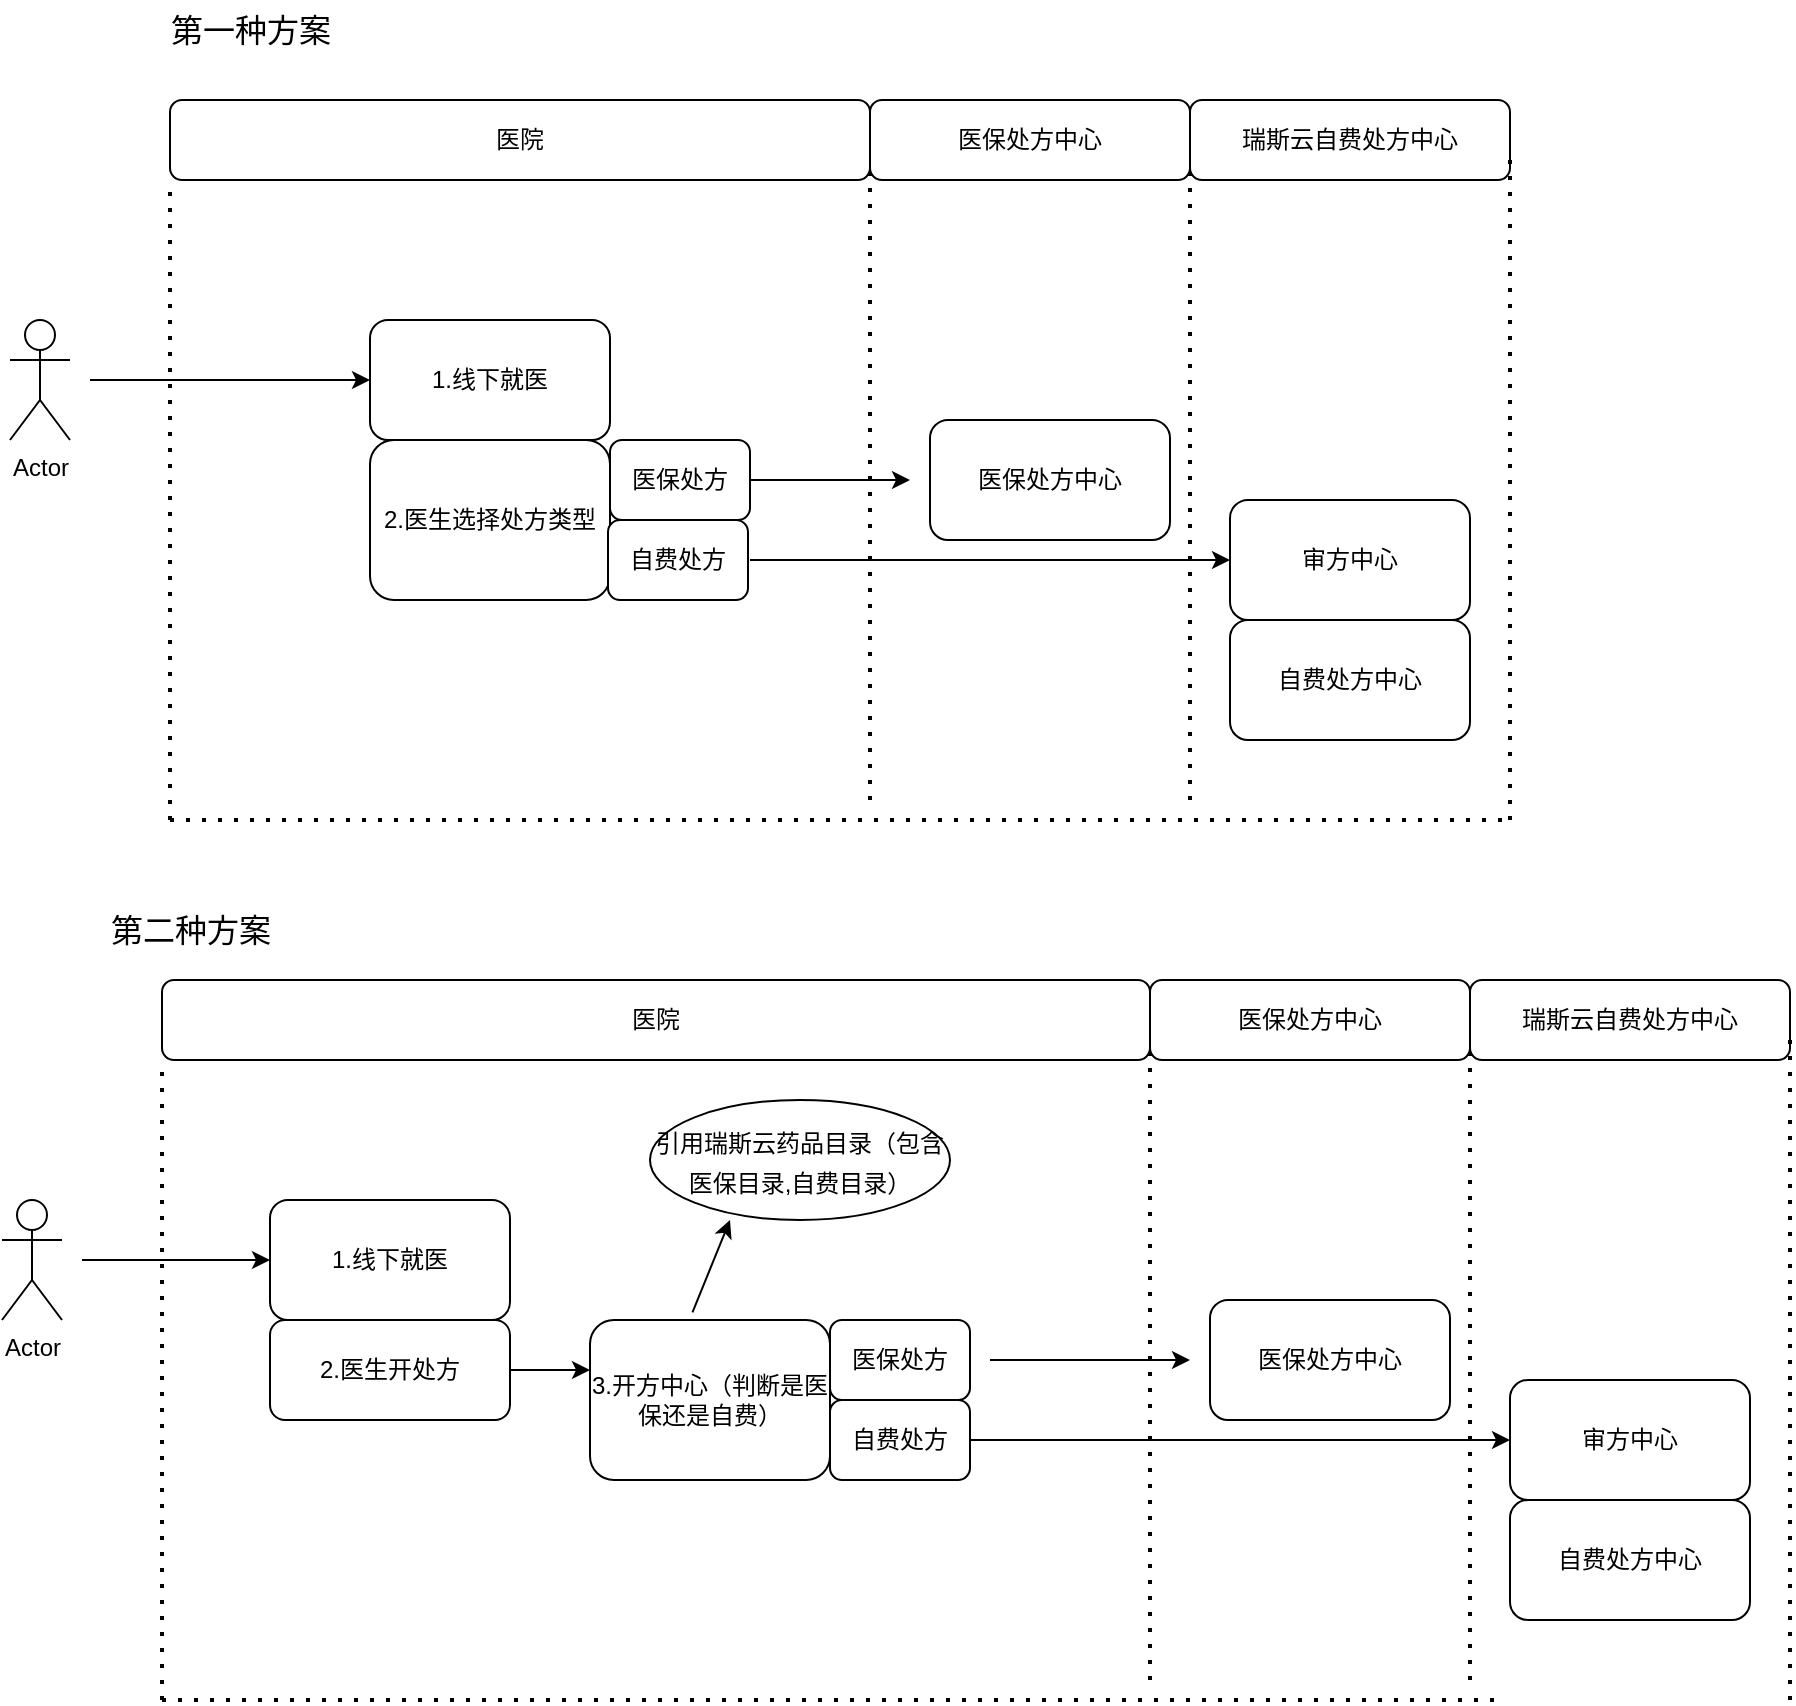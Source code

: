 <mxfile version="20.6.2" type="github">
  <diagram id="yzHeddL_DBlANv4IieoY" name="第 1 页">
    <mxGraphModel dx="1038" dy="575" grid="1" gridSize="10" guides="1" tooltips="1" connect="1" arrows="1" fold="1" page="1" pageScale="1" pageWidth="827" pageHeight="1169" math="0" shadow="0">
      <root>
        <mxCell id="0" />
        <mxCell id="1" parent="0" />
        <mxCell id="uRogulFYkQpIBmfeQ4px-1" value="医院" style="rounded=1;whiteSpace=wrap;html=1;" vertex="1" parent="1">
          <mxGeometry x="160" y="120" width="350" height="40" as="geometry" />
        </mxCell>
        <mxCell id="uRogulFYkQpIBmfeQ4px-2" value="&lt;font style=&quot;font-size: 16px;&quot;&gt;第一种方案&lt;/font&gt;" style="text;html=1;align=center;verticalAlign=middle;resizable=0;points=[];autosize=1;strokeColor=none;fillColor=none;" vertex="1" parent="1">
          <mxGeometry x="150" y="70" width="100" height="30" as="geometry" />
        </mxCell>
        <mxCell id="uRogulFYkQpIBmfeQ4px-5" value="Actor" style="shape=umlActor;verticalLabelPosition=bottom;verticalAlign=top;html=1;outlineConnect=0;" vertex="1" parent="1">
          <mxGeometry x="80" y="230" width="30" height="60" as="geometry" />
        </mxCell>
        <mxCell id="uRogulFYkQpIBmfeQ4px-6" value="" style="endArrow=none;dashed=1;html=1;dashPattern=1 3;strokeWidth=2;rounded=0;entryX=0;entryY=1;entryDx=0;entryDy=0;" edge="1" parent="1" target="uRogulFYkQpIBmfeQ4px-1">
          <mxGeometry width="50" height="50" relative="1" as="geometry">
            <mxPoint x="160" y="480" as="sourcePoint" />
            <mxPoint x="180" y="160" as="targetPoint" />
          </mxGeometry>
        </mxCell>
        <mxCell id="uRogulFYkQpIBmfeQ4px-7" value="" style="endArrow=none;dashed=1;html=1;dashPattern=1 3;strokeWidth=2;rounded=0;entryX=0;entryY=1;entryDx=0;entryDy=0;" edge="1" parent="1">
          <mxGeometry width="50" height="50" relative="1" as="geometry">
            <mxPoint x="510" y="470" as="sourcePoint" />
            <mxPoint x="510" y="150" as="targetPoint" />
          </mxGeometry>
        </mxCell>
        <mxCell id="uRogulFYkQpIBmfeQ4px-8" value="" style="endArrow=classic;html=1;rounded=0;entryX=0;entryY=0.5;entryDx=0;entryDy=0;" edge="1" parent="1" target="uRogulFYkQpIBmfeQ4px-9">
          <mxGeometry width="50" height="50" relative="1" as="geometry">
            <mxPoint x="120" y="260" as="sourcePoint" />
            <mxPoint x="200" y="260" as="targetPoint" />
          </mxGeometry>
        </mxCell>
        <mxCell id="uRogulFYkQpIBmfeQ4px-9" value="1.线下就医" style="rounded=1;whiteSpace=wrap;html=1;" vertex="1" parent="1">
          <mxGeometry x="260" y="230" width="120" height="60" as="geometry" />
        </mxCell>
        <mxCell id="uRogulFYkQpIBmfeQ4px-10" value="2.医生选择处方类型" style="rounded=1;whiteSpace=wrap;html=1;" vertex="1" parent="1">
          <mxGeometry x="260" y="290" width="120" height="80" as="geometry" />
        </mxCell>
        <mxCell id="uRogulFYkQpIBmfeQ4px-11" value="医保处方" style="rounded=1;whiteSpace=wrap;html=1;" vertex="1" parent="1">
          <mxGeometry x="380" y="290" width="70" height="40" as="geometry" />
        </mxCell>
        <mxCell id="uRogulFYkQpIBmfeQ4px-12" value="自费处方" style="rounded=1;whiteSpace=wrap;html=1;" vertex="1" parent="1">
          <mxGeometry x="379" y="330" width="70" height="40" as="geometry" />
        </mxCell>
        <mxCell id="uRogulFYkQpIBmfeQ4px-13" value="医保处方中心" style="rounded=1;whiteSpace=wrap;html=1;" vertex="1" parent="1">
          <mxGeometry x="510" y="120" width="160" height="40" as="geometry" />
        </mxCell>
        <mxCell id="uRogulFYkQpIBmfeQ4px-14" value="瑞斯云自费处方中心" style="rounded=1;whiteSpace=wrap;html=1;" vertex="1" parent="1">
          <mxGeometry x="670" y="120" width="160" height="40" as="geometry" />
        </mxCell>
        <mxCell id="uRogulFYkQpIBmfeQ4px-15" value="" style="endArrow=none;dashed=1;html=1;dashPattern=1 3;strokeWidth=2;rounded=0;entryX=0;entryY=1;entryDx=0;entryDy=0;" edge="1" parent="1">
          <mxGeometry width="50" height="50" relative="1" as="geometry">
            <mxPoint x="670" y="470" as="sourcePoint" />
            <mxPoint x="670" y="150" as="targetPoint" />
          </mxGeometry>
        </mxCell>
        <mxCell id="uRogulFYkQpIBmfeQ4px-16" value="医保处方中心" style="rounded=1;whiteSpace=wrap;html=1;" vertex="1" parent="1">
          <mxGeometry x="540" y="280" width="120" height="60" as="geometry" />
        </mxCell>
        <mxCell id="uRogulFYkQpIBmfeQ4px-17" value="" style="endArrow=classic;html=1;rounded=0;exitX=1;exitY=0.5;exitDx=0;exitDy=0;" edge="1" parent="1" source="uRogulFYkQpIBmfeQ4px-11">
          <mxGeometry width="50" height="50" relative="1" as="geometry">
            <mxPoint x="470" y="370" as="sourcePoint" />
            <mxPoint x="530" y="310" as="targetPoint" />
          </mxGeometry>
        </mxCell>
        <mxCell id="uRogulFYkQpIBmfeQ4px-19" value="审方中心" style="rounded=1;whiteSpace=wrap;html=1;" vertex="1" parent="1">
          <mxGeometry x="690" y="320" width="120" height="60" as="geometry" />
        </mxCell>
        <mxCell id="uRogulFYkQpIBmfeQ4px-20" value="" style="endArrow=none;dashed=1;html=1;dashPattern=1 3;strokeWidth=2;rounded=0;entryX=0;entryY=1;entryDx=0;entryDy=0;" edge="1" parent="1">
          <mxGeometry width="50" height="50" relative="1" as="geometry">
            <mxPoint x="830" y="480" as="sourcePoint" />
            <mxPoint x="830" y="150" as="targetPoint" />
          </mxGeometry>
        </mxCell>
        <mxCell id="uRogulFYkQpIBmfeQ4px-21" value="" style="endArrow=classic;html=1;rounded=0;" edge="1" parent="1">
          <mxGeometry width="50" height="50" relative="1" as="geometry">
            <mxPoint x="450" y="350" as="sourcePoint" />
            <mxPoint x="690" y="350" as="targetPoint" />
          </mxGeometry>
        </mxCell>
        <mxCell id="uRogulFYkQpIBmfeQ4px-22" value="" style="endArrow=none;dashed=1;html=1;dashPattern=1 3;strokeWidth=2;rounded=0;" edge="1" parent="1">
          <mxGeometry width="50" height="50" relative="1" as="geometry">
            <mxPoint x="160" y="480" as="sourcePoint" />
            <mxPoint x="830" y="480" as="targetPoint" />
          </mxGeometry>
        </mxCell>
        <mxCell id="uRogulFYkQpIBmfeQ4px-24" value="自费处方中心" style="rounded=1;whiteSpace=wrap;html=1;" vertex="1" parent="1">
          <mxGeometry x="690" y="380" width="120" height="60" as="geometry" />
        </mxCell>
        <mxCell id="uRogulFYkQpIBmfeQ4px-25" value="&lt;font style=&quot;font-size: 16px;&quot;&gt;第二种方案&lt;/font&gt;" style="text;html=1;align=center;verticalAlign=middle;resizable=0;points=[];autosize=1;strokeColor=none;fillColor=none;" vertex="1" parent="1">
          <mxGeometry x="120" y="520" width="100" height="30" as="geometry" />
        </mxCell>
        <mxCell id="uRogulFYkQpIBmfeQ4px-26" value="医院" style="rounded=1;whiteSpace=wrap;html=1;" vertex="1" parent="1">
          <mxGeometry x="156" y="560" width="494" height="40" as="geometry" />
        </mxCell>
        <mxCell id="uRogulFYkQpIBmfeQ4px-27" value="Actor" style="shape=umlActor;verticalLabelPosition=bottom;verticalAlign=top;html=1;outlineConnect=0;" vertex="1" parent="1">
          <mxGeometry x="76" y="670" width="30" height="60" as="geometry" />
        </mxCell>
        <mxCell id="uRogulFYkQpIBmfeQ4px-28" value="" style="endArrow=none;dashed=1;html=1;dashPattern=1 3;strokeWidth=2;rounded=0;entryX=0;entryY=1;entryDx=0;entryDy=0;" edge="1" parent="1" target="uRogulFYkQpIBmfeQ4px-26">
          <mxGeometry width="50" height="50" relative="1" as="geometry">
            <mxPoint x="156" y="920" as="sourcePoint" />
            <mxPoint x="176" y="600" as="targetPoint" />
          </mxGeometry>
        </mxCell>
        <mxCell id="uRogulFYkQpIBmfeQ4px-29" value="" style="endArrow=none;dashed=1;html=1;dashPattern=1 3;strokeWidth=2;rounded=0;entryX=0;entryY=1;entryDx=0;entryDy=0;" edge="1" parent="1">
          <mxGeometry width="50" height="50" relative="1" as="geometry">
            <mxPoint x="650" y="910" as="sourcePoint" />
            <mxPoint x="650" y="590" as="targetPoint" />
          </mxGeometry>
        </mxCell>
        <mxCell id="uRogulFYkQpIBmfeQ4px-30" value="" style="endArrow=classic;html=1;rounded=0;" edge="1" parent="1">
          <mxGeometry width="50" height="50" relative="1" as="geometry">
            <mxPoint x="116" y="700" as="sourcePoint" />
            <mxPoint x="210" y="700" as="targetPoint" />
          </mxGeometry>
        </mxCell>
        <mxCell id="uRogulFYkQpIBmfeQ4px-31" value="1.线下就医" style="rounded=1;whiteSpace=wrap;html=1;" vertex="1" parent="1">
          <mxGeometry x="210" y="670" width="120" height="60" as="geometry" />
        </mxCell>
        <mxCell id="uRogulFYkQpIBmfeQ4px-32" value="2.医生开处方" style="rounded=1;whiteSpace=wrap;html=1;" vertex="1" parent="1">
          <mxGeometry x="210" y="730" width="120" height="50" as="geometry" />
        </mxCell>
        <mxCell id="uRogulFYkQpIBmfeQ4px-35" value="医保处方中心" style="rounded=1;whiteSpace=wrap;html=1;" vertex="1" parent="1">
          <mxGeometry x="650" y="560" width="160" height="40" as="geometry" />
        </mxCell>
        <mxCell id="uRogulFYkQpIBmfeQ4px-36" value="瑞斯云自费处方中心" style="rounded=1;whiteSpace=wrap;html=1;" vertex="1" parent="1">
          <mxGeometry x="810" y="560" width="160" height="40" as="geometry" />
        </mxCell>
        <mxCell id="uRogulFYkQpIBmfeQ4px-37" value="" style="endArrow=none;dashed=1;html=1;dashPattern=1 3;strokeWidth=2;rounded=0;entryX=0;entryY=1;entryDx=0;entryDy=0;" edge="1" parent="1">
          <mxGeometry width="50" height="50" relative="1" as="geometry">
            <mxPoint x="810" y="910" as="sourcePoint" />
            <mxPoint x="810" y="590" as="targetPoint" />
          </mxGeometry>
        </mxCell>
        <mxCell id="uRogulFYkQpIBmfeQ4px-38" value="医保处方中心" style="rounded=1;whiteSpace=wrap;html=1;" vertex="1" parent="1">
          <mxGeometry x="680" y="720" width="120" height="60" as="geometry" />
        </mxCell>
        <mxCell id="uRogulFYkQpIBmfeQ4px-40" value="审方中心" style="rounded=1;whiteSpace=wrap;html=1;" vertex="1" parent="1">
          <mxGeometry x="830" y="760" width="120" height="60" as="geometry" />
        </mxCell>
        <mxCell id="uRogulFYkQpIBmfeQ4px-41" value="" style="endArrow=none;dashed=1;html=1;dashPattern=1 3;strokeWidth=2;rounded=0;entryX=0;entryY=1;entryDx=0;entryDy=0;" edge="1" parent="1">
          <mxGeometry width="50" height="50" relative="1" as="geometry">
            <mxPoint x="970" y="920" as="sourcePoint" />
            <mxPoint x="970" y="590" as="targetPoint" />
          </mxGeometry>
        </mxCell>
        <mxCell id="uRogulFYkQpIBmfeQ4px-43" value="" style="endArrow=none;dashed=1;html=1;dashPattern=1 3;strokeWidth=2;rounded=0;" edge="1" parent="1">
          <mxGeometry width="50" height="50" relative="1" as="geometry">
            <mxPoint x="156" y="920" as="sourcePoint" />
            <mxPoint x="826" y="920" as="targetPoint" />
          </mxGeometry>
        </mxCell>
        <mxCell id="uRogulFYkQpIBmfeQ4px-44" value="自费处方中心" style="rounded=1;whiteSpace=wrap;html=1;" vertex="1" parent="1">
          <mxGeometry x="830" y="820" width="120" height="60" as="geometry" />
        </mxCell>
        <mxCell id="uRogulFYkQpIBmfeQ4px-45" value="3.开方中心（判断是医保还是自费）" style="rounded=1;whiteSpace=wrap;html=1;" vertex="1" parent="1">
          <mxGeometry x="370" y="730" width="120" height="80" as="geometry" />
        </mxCell>
        <mxCell id="uRogulFYkQpIBmfeQ4px-46" value="" style="endArrow=classic;html=1;rounded=0;fontSize=16;exitX=1;exitY=0.5;exitDx=0;exitDy=0;" edge="1" parent="1" source="uRogulFYkQpIBmfeQ4px-32">
          <mxGeometry width="50" height="50" relative="1" as="geometry">
            <mxPoint x="360" y="840" as="sourcePoint" />
            <mxPoint x="370" y="755" as="targetPoint" />
          </mxGeometry>
        </mxCell>
        <mxCell id="uRogulFYkQpIBmfeQ4px-47" value="" style="endArrow=classic;html=1;rounded=0;fontSize=16;exitX=0.427;exitY=-0.048;exitDx=0;exitDy=0;exitPerimeter=0;" edge="1" parent="1" source="uRogulFYkQpIBmfeQ4px-45">
          <mxGeometry width="50" height="50" relative="1" as="geometry">
            <mxPoint x="420" y="740" as="sourcePoint" />
            <mxPoint x="440" y="680" as="targetPoint" />
          </mxGeometry>
        </mxCell>
        <mxCell id="uRogulFYkQpIBmfeQ4px-48" value="&lt;font style=&quot;font-size: 12px;&quot;&gt;引用瑞斯云药品目录（包含医保目录,自费目录）&lt;/font&gt;" style="ellipse;whiteSpace=wrap;html=1;fontSize=16;" vertex="1" parent="1">
          <mxGeometry x="400" y="620" width="150" height="60" as="geometry" />
        </mxCell>
        <mxCell id="uRogulFYkQpIBmfeQ4px-49" value="医保处方" style="rounded=1;whiteSpace=wrap;html=1;" vertex="1" parent="1">
          <mxGeometry x="490" y="730" width="70" height="40" as="geometry" />
        </mxCell>
        <mxCell id="uRogulFYkQpIBmfeQ4px-50" value="自费处方" style="rounded=1;whiteSpace=wrap;html=1;" vertex="1" parent="1">
          <mxGeometry x="490" y="770" width="70" height="40" as="geometry" />
        </mxCell>
        <mxCell id="uRogulFYkQpIBmfeQ4px-51" value="" style="endArrow=classic;html=1;rounded=0;fontSize=12;" edge="1" parent="1">
          <mxGeometry width="50" height="50" relative="1" as="geometry">
            <mxPoint x="570" y="750" as="sourcePoint" />
            <mxPoint x="670" y="750" as="targetPoint" />
          </mxGeometry>
        </mxCell>
        <mxCell id="uRogulFYkQpIBmfeQ4px-52" value="" style="endArrow=classic;html=1;rounded=0;fontSize=12;exitX=1;exitY=0.5;exitDx=0;exitDy=0;entryX=0;entryY=0.5;entryDx=0;entryDy=0;" edge="1" parent="1" source="uRogulFYkQpIBmfeQ4px-50" target="uRogulFYkQpIBmfeQ4px-40">
          <mxGeometry width="50" height="50" relative="1" as="geometry">
            <mxPoint x="700" y="870" as="sourcePoint" />
            <mxPoint x="750" y="820" as="targetPoint" />
          </mxGeometry>
        </mxCell>
      </root>
    </mxGraphModel>
  </diagram>
</mxfile>
